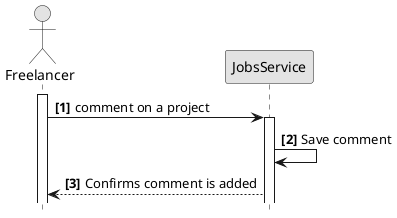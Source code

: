 @startuml
hide footbox
autonumber "<b>[0]"
skinparam monochrome true

actor Freelancer
participant JobsService

activate Freelancer
Freelancer -> JobsService: comment on a project

activate JobsService
JobsService -> JobsService: Save comment
JobsService --> Freelancer: Confirms comment is added

@enduml